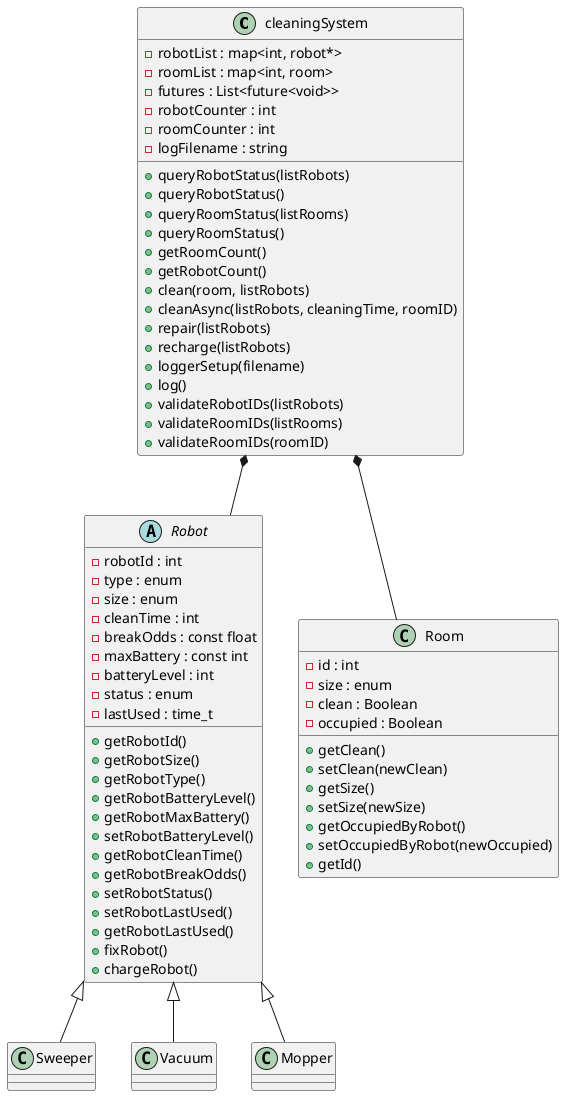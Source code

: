 @startuml
Class cleaningSystem{
    -robotList : map<int, robot*>
    -roomList : map<int, room>
    -futures : List<future<void>>
    -robotCounter : int
    -roomCounter : int
    -logFilename : string

    +queryRobotStatus(listRobots)
    +queryRobotStatus()
    +queryRoomStatus(listRooms)
    +queryRoomStatus()
    +getRoomCount()
    +getRobotCount()
    +clean(room, listRobots)
    +cleanAsync(listRobots, cleaningTime, roomID)
    +repair(listRobots)
    +recharge(listRobots)
    +loggerSetup(filename)
    +log()
    +validateRobotIDs(listRobots)
    +validateRoomIDs(listRooms)
    +validateRoomIDs(roomID)

}
Abstract class Robot{
    -robotId : int
    -type : enum
    -size : enum
    -cleanTime : int
    -breakOdds : const float
    -maxBattery : const int
    -batteryLevel : int
    -status : enum
    -lastUsed : time_t
    +getRobotId()
    +getRobotSize()
    +getRobotType()
    +getRobotBatteryLevel()
    +getRobotMaxBattery()
    +setRobotBatteryLevel()
    +getRobotCleanTime()
    +getRobotBreakOdds()
    +setRobotStatus()
    +setRobotLastUsed()
    +getRobotLastUsed()
    +fixRobot()
    +chargeRobot()
}
class Sweeper
class Vacuum
class Mopper
class Room{
    -id : int
    -size : enum
    -clean : Boolean
    -occupied : Boolean
    +getClean()
    +setClean(newClean)
    +getSize()
    +setSize(newSize)
    +getOccupiedByRobot()
    +setOccupiedByRobot(newOccupied)
    +getId()
}
cleaningSystem *-- Robot
Robot <|-- Sweeper
Robot <|-- Vacuum
Robot <|-- Mopper
cleaningSystem *-- Room

@enduml